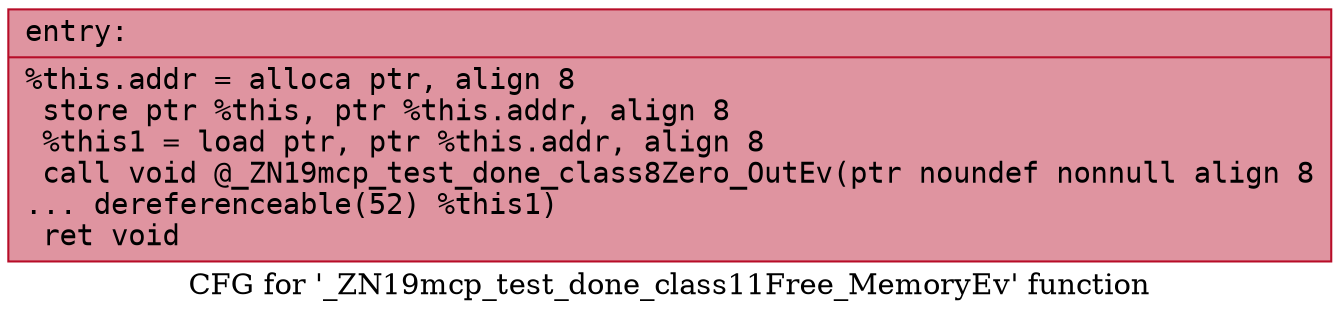 digraph "CFG for '_ZN19mcp_test_done_class11Free_MemoryEv' function" {
	label="CFG for '_ZN19mcp_test_done_class11Free_MemoryEv' function";

	Node0x558b69439e40 [shape=record,color="#b70d28ff", style=filled, fillcolor="#b70d2870" fontname="Courier",label="{entry:\l|  %this.addr = alloca ptr, align 8\l  store ptr %this, ptr %this.addr, align 8\l  %this1 = load ptr, ptr %this.addr, align 8\l  call void @_ZN19mcp_test_done_class8Zero_OutEv(ptr noundef nonnull align 8\l... dereferenceable(52) %this1)\l  ret void\l}"];
}
